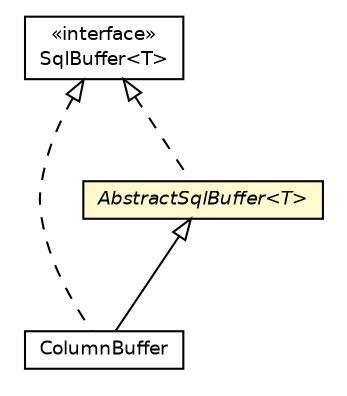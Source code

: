#!/usr/local/bin/dot
#
# Class diagram 
# Generated by UMLGraph version R5_6 (http://www.umlgraph.org/)
#

digraph G {
	edge [fontname="Helvetica",fontsize=10,labelfontname="Helvetica",labelfontsize=10];
	node [fontname="Helvetica",fontsize=10,shape=plaintext];
	nodesep=0.25;
	ranksep=0.5;
	// net.ljcomputing.sql.buffer.ColumnBuffer
	c283 [label=<<table title="net.ljcomputing.sql.buffer.ColumnBuffer" border="0" cellborder="1" cellspacing="0" cellpadding="2" port="p" href="./ColumnBuffer.html">
		<tr><td><table border="0" cellspacing="0" cellpadding="1">
<tr><td align="center" balign="center"> ColumnBuffer </td></tr>
		</table></td></tr>
		</table>>, URL="./ColumnBuffer.html", fontname="Helvetica", fontcolor="black", fontsize=9.0];
	// net.ljcomputing.sql.buffer.SqlBuffer<T>
	c284 [label=<<table title="net.ljcomputing.sql.buffer.SqlBuffer" border="0" cellborder="1" cellspacing="0" cellpadding="2" port="p" href="./SqlBuffer.html">
		<tr><td><table border="0" cellspacing="0" cellpadding="1">
<tr><td align="center" balign="center"> &#171;interface&#187; </td></tr>
<tr><td align="center" balign="center"> SqlBuffer&lt;T&gt; </td></tr>
		</table></td></tr>
		</table>>, URL="./SqlBuffer.html", fontname="Helvetica", fontcolor="black", fontsize=9.0];
	// net.ljcomputing.sql.buffer.AbstractSqlBuffer<T>
	c285 [label=<<table title="net.ljcomputing.sql.buffer.AbstractSqlBuffer" border="0" cellborder="1" cellspacing="0" cellpadding="2" port="p" bgcolor="lemonChiffon" href="./AbstractSqlBuffer.html">
		<tr><td><table border="0" cellspacing="0" cellpadding="1">
<tr><td align="center" balign="center"><font face="Helvetica-Oblique"> AbstractSqlBuffer&lt;T&gt; </font></td></tr>
		</table></td></tr>
		</table>>, URL="./AbstractSqlBuffer.html", fontname="Helvetica", fontcolor="black", fontsize=9.0];
	//net.ljcomputing.sql.buffer.ColumnBuffer extends net.ljcomputing.sql.buffer.AbstractSqlBuffer<net.ljcomputing.sql.identifier.Column>
	c285:p -> c283:p [dir=back,arrowtail=empty];
	//net.ljcomputing.sql.buffer.ColumnBuffer implements net.ljcomputing.sql.buffer.SqlBuffer<T>
	c284:p -> c283:p [dir=back,arrowtail=empty,style=dashed];
	//net.ljcomputing.sql.buffer.AbstractSqlBuffer<T> implements net.ljcomputing.sql.buffer.SqlBuffer<T>
	c284:p -> c285:p [dir=back,arrowtail=empty,style=dashed];
}

